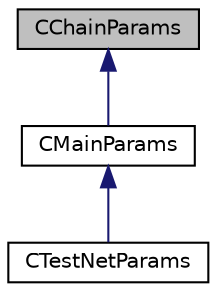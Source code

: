 digraph "CChainParams"
{
  edge [fontname="Helvetica",fontsize="10",labelfontname="Helvetica",labelfontsize="10"];
  node [fontname="Helvetica",fontsize="10",shape=record];
  Node0 [label="CChainParams",height=0.2,width=0.4,color="black", fillcolor="grey75", style="filled", fontcolor="black"];
  Node0 -> Node1 [dir="back",color="midnightblue",fontsize="10",style="solid",fontname="Helvetica"];
  Node1 [label="CMainParams",height=0.2,width=0.4,color="black", fillcolor="white", style="filled",URL="$da/d94/class_c_main_params.html"];
  Node1 -> Node2 [dir="back",color="midnightblue",fontsize="10",style="solid",fontname="Helvetica"];
  Node2 [label="CTestNetParams",height=0.2,width=0.4,color="black", fillcolor="white", style="filled",URL="$d1/dfc/class_c_test_net_params.html"];
}
